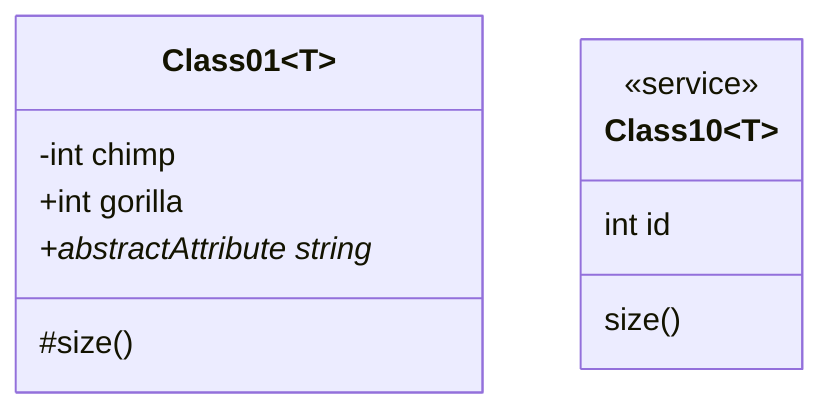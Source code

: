 classDiagram
    class Class01~T~
    Class01 : #size()
    Class01 : -int chimp
    Class01 : +int gorilla
    Class01 : +abstractAttribute string*
    class Class10~T~ {
    <<service>>
    int id
    size()
    }
